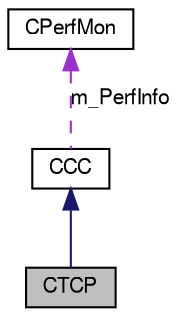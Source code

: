 digraph G
{
  bgcolor="transparent";
  edge [fontname="FreeSans",fontsize="10",labelfontname="FreeSans",labelfontsize="10"];
  node [fontname="FreeSans",fontsize="10",shape=record];
  Node1 [label="CTCP",height=0.2,width=0.4,color="black", fillcolor="grey75", style="filled" fontcolor="black"];
  Node2 -> Node1 [dir=back,color="midnightblue",fontsize="10",style="solid",fontname="FreeSans"];
  Node2 [label="CCC",height=0.2,width=0.4,color="black",URL="$classCCC.html"];
  Node3 -> Node2 [dir=back,color="darkorchid3",fontsize="10",style="dashed",label="m_PerfInfo",fontname="FreeSans"];
  Node3 [label="CPerfMon",height=0.2,width=0.4,color="black",URL="$structCPerfMon.html"];
}
